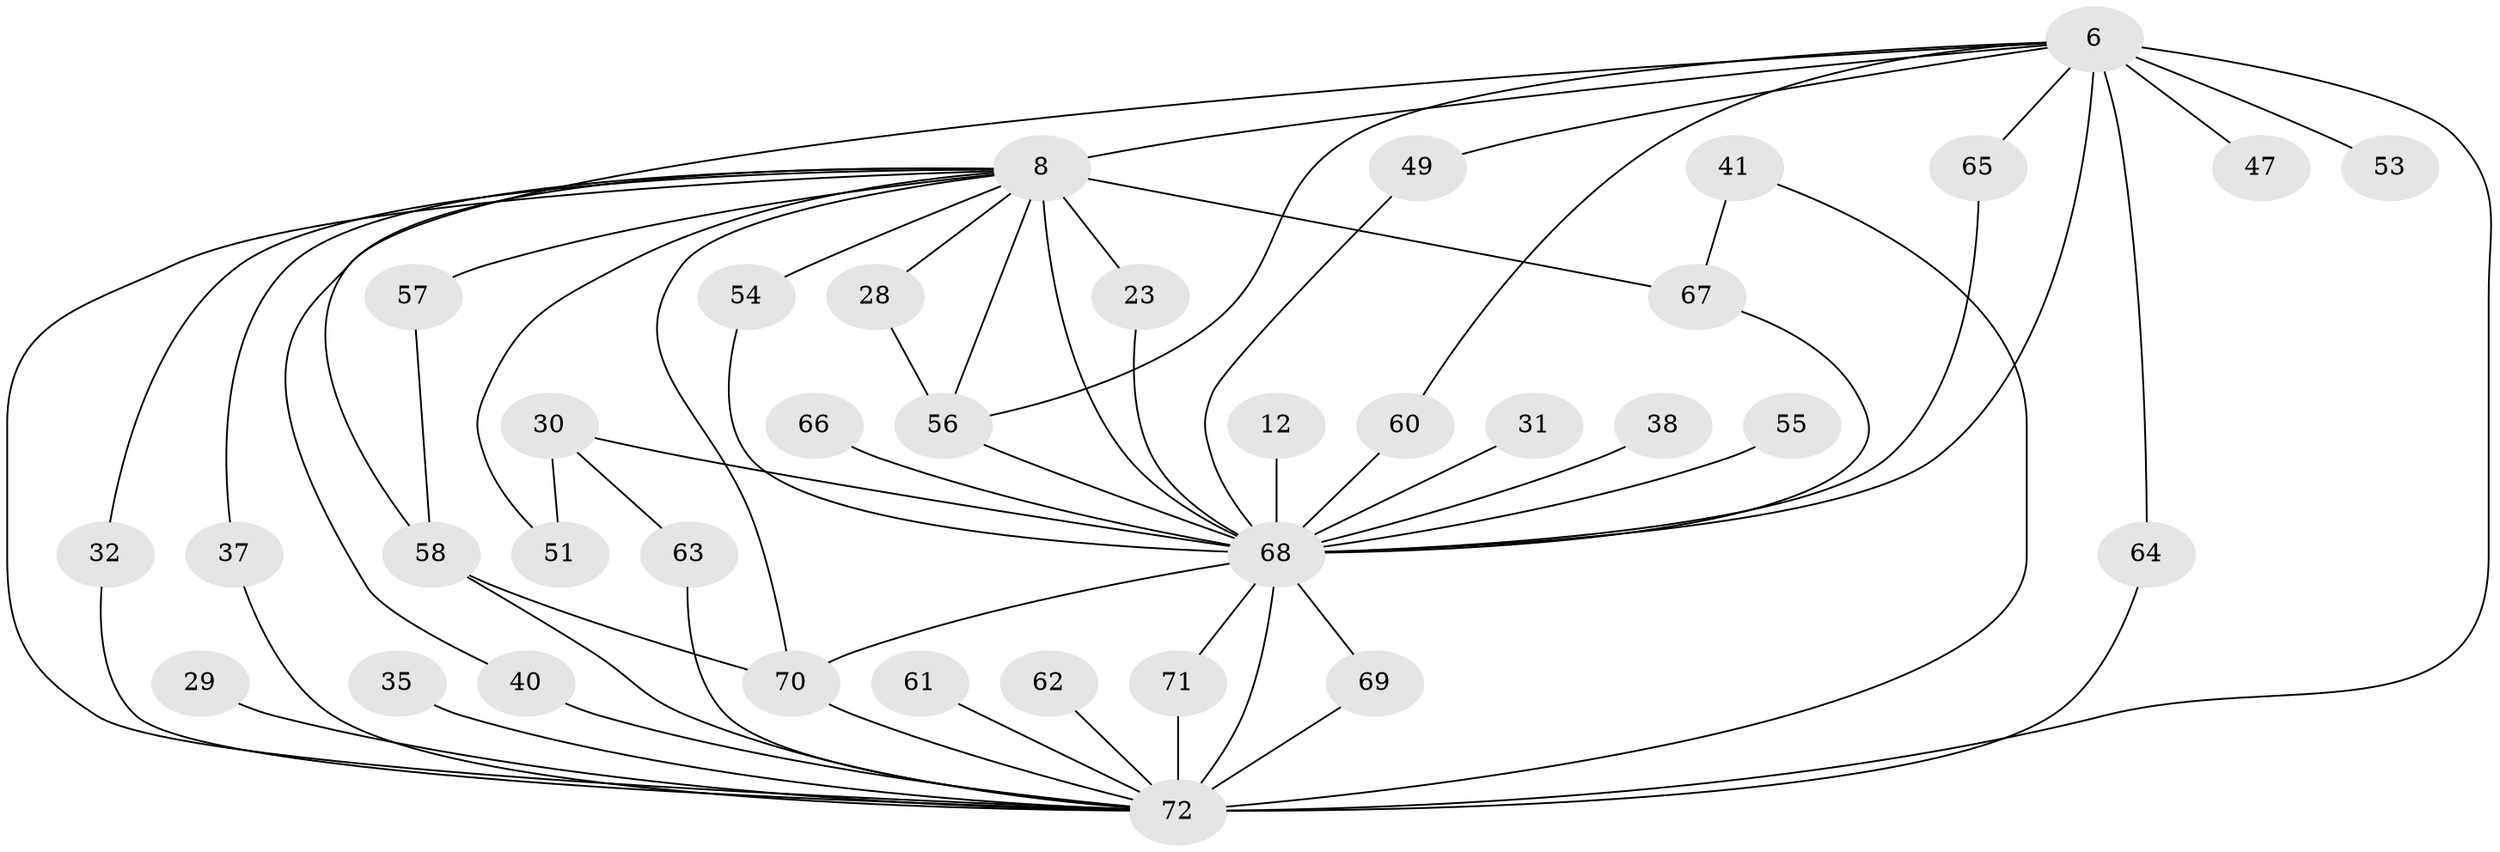 // original degree distribution, {20: 0.027777777777777776, 13: 0.013888888888888888, 17: 0.027777777777777776, 24: 0.013888888888888888, 16: 0.013888888888888888, 15: 0.013888888888888888, 19: 0.013888888888888888, 18: 0.013888888888888888, 7: 0.013888888888888888, 2: 0.5555555555555556, 3: 0.19444444444444445, 5: 0.027777777777777776, 4: 0.06944444444444445}
// Generated by graph-tools (version 1.1) at 2025/45/03/09/25 04:45:41]
// undirected, 36 vertices, 61 edges
graph export_dot {
graph [start="1"]
  node [color=gray90,style=filled];
  6 [super="+4"];
  8 [super="+1"];
  12;
  23;
  28;
  29;
  30 [super="+18"];
  31 [super="+26"];
  32;
  35;
  37;
  38;
  40 [super="+24"];
  41;
  47;
  49;
  51;
  53;
  54;
  55;
  56 [super="+48+46"];
  57 [super="+16"];
  58 [super="+20+44"];
  60 [super="+19"];
  61 [super="+59"];
  62;
  63;
  64;
  65;
  66;
  67 [super="+45+21+36"];
  68 [super="+25+10+7"];
  69;
  70 [super="+43+50"];
  71;
  72 [super="+52+39+9+15"];
  6 -- 8 [weight=4];
  6 -- 47 [weight=2];
  6 -- 53 [weight=2];
  6 -- 56 [weight=4];
  6 -- 64;
  6 -- 65;
  6 -- 49;
  6 -- 60;
  6 -- 72 [weight=5];
  6 -- 58;
  6 -- 68 [weight=9];
  8 -- 28 [weight=2];
  8 -- 67 [weight=3];
  8 -- 23;
  8 -- 32;
  8 -- 37;
  8 -- 51;
  8 -- 54;
  8 -- 57 [weight=3];
  8 -- 40;
  8 -- 70;
  8 -- 72 [weight=4];
  8 -- 68 [weight=9];
  8 -- 56;
  12 -- 68;
  23 -- 68;
  28 -- 56;
  29 -- 72 [weight=2];
  30 -- 51;
  30 -- 63;
  30 -- 68 [weight=2];
  31 -- 68 [weight=3];
  32 -- 72;
  35 -- 72;
  37 -- 72;
  38 -- 68;
  40 -- 72 [weight=2];
  41 -- 72;
  41 -- 67;
  49 -- 68;
  54 -- 68;
  55 -- 68 [weight=2];
  56 -- 68 [weight=2];
  57 -- 58;
  58 -- 70;
  58 -- 72;
  60 -- 68 [weight=2];
  61 -- 72 [weight=3];
  62 -- 72 [weight=2];
  63 -- 72;
  64 -- 72;
  65 -- 68;
  66 -- 68 [weight=2];
  67 -- 68 [weight=2];
  68 -- 70 [weight=7];
  68 -- 71;
  68 -- 72 [weight=11];
  68 -- 69;
  69 -- 72;
  70 -- 72;
  71 -- 72;
}
